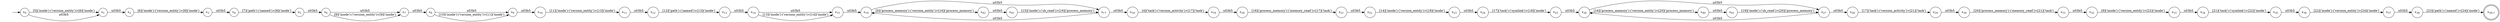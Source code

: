 digraph NFA {
    rankdir = LR;
    I [style = invis];
    I -> S0;
    S0 [label = <s<sub>0</sub>>, shape = circle];
    S1 [label = <s<sub>1</sub>>, shape = circle];
    S2 [label = <s<sub>2</sub>>, shape = circle];
    S3 [label = <s<sub>3</sub>>, shape = circle];
    S4 [label = <s<sub>4</sub>>, shape = circle];
    S5 [label = <s<sub>5</sub>>, shape = circle];
    S6 [label = <s<sub>6</sub>>, shape = circle];
    S7 [label = <s<sub>7</sub>>, shape = circle];
    S8 [label = <s<sub>8</sub>>, shape = circle];
    S9 [label = <s<sub>9</sub>>, shape = circle];
    S10 [label = <s<sub>10</sub>>, shape = circle];
    S11 [label = <s<sub>11</sub>>, shape = circle];
    S12 [label = <s<sub>12</sub>>, shape = circle];
    S13 [label = <s<sub>13</sub>>, shape = circle];
    S14 [label = <s<sub>14</sub>>, shape = circle];
    S15 [label = <s<sub>15</sub>>, shape = circle];
    S16 [label = <s<sub>16</sub>>, shape = circle];
    S17 [label = <s<sub>17</sub>>, shape = circle];
    S17 -> S16 [label = "\u03b5"];
    S18 [label = <s<sub>18</sub>>, shape = circle];
    S19 [label = <s<sub>19</sub>>, shape = circle];
    S20 [label = <s<sub>20</sub>>, shape = circle];
    S21 [label = <s<sub>21</sub>>, shape = circle];
    S22 [label = <s<sub>22</sub>>, shape = circle];
    S23 [label = <s<sub>23</sub>>, shape = circle];
    S24 [label = <s<sub>24</sub>>, shape = circle];
    S25 [label = <s<sub>25</sub>>, shape = circle];
    S26 [label = <s<sub>26</sub>>, shape = circle];
    S27 [label = <s<sub>27</sub>>, shape = circle];
    S27 -> S26 [label = "\u03b5"];
    S28 [label = <s<sub>28</sub>>, shape = circle];
    S29 [label = <s<sub>29</sub>>, shape = circle];
    S30 [label = <s<sub>30</sub>>, shape = circle];
    S31 [label = <s<sub>31</sub>>, shape = circle];
    S32 [label = <s<sub>32</sub>>, shape = circle];
    S33 [label = <s<sub>33</sub>>, shape = circle];
    S34 [label = <s<sub>34</sub>>, shape = circle];
    S35 [label = <s<sub>35</sub>>, shape = circle];
    S36 [label = <s<sub>36</sub>>, shape = circle];
    S37 [label = <s<sub>37</sub>>, shape = circle];
    S38 [label = <s<sub>38</sub>>, shape = circle];
    S39 [label = <s<sub>39,1</sub>>, shape = circle, peripheries = 2];
    S38 -> S39 [label = "[23]('path')-('named')>[24]('inode')"];
    S37 -> S38 [label = "\u03b5"];
    S36 -> S37 [label = "[22]('inode')-('version_entity')>[24]('inode')"];
    S35 -> S36 [label = "\u03b5"];
    S34 -> S35 [label = "[21]('task')-('symlink')>[22]('inode')"];
    S33 -> S34 [label = "\u03b5"];
    S32 -> S33 [label = "[9]('inode')-('version_entity')>[22]('inode')"];
    S31 -> S32 [label = "\u03b5"];
    S30 -> S31 [label = "[20]('process_memory')-('memory_read')>[21]('task')"];
    S29 -> S30 [label = "\u03b5"];
    S28 -> S29 [label = "[17]('task')-('version_activity')>[21]('task')"];
    S27 -> S28 [label = "\u03b5"];
    S26 -> S27 [label = "\u03b5"];
    S40 [label = <s<sub>40</sub>>, shape = circle];
    S41 [label = <s<sub>41</sub>>, shape = circle];
    S41 -> S27 [label = "[19]('inode')-('sh_read')>[20]('process_memory')"];
    S40 -> S41 [label = "\u03b5"];
    S26 -> S40 [label = "[16]('process_memory')-('version_entity')>[20]('process_memory')"];
    S25 -> S26 [label = "\u03b5"];
    S24 -> S25 [label = "[17]('task')-('symlink')>[18]('inode')"];
    S23 -> S24 [label = "\u03b5"];
    S22 -> S23 [label = "[14]('inode')-('version_entity')>[18]('inode')"];
    S21 -> S22 [label = "\u03b5"];
    S20 -> S21 [label = "[16]('process_memory')-('memory_read')>[17]('task')"];
    S19 -> S20 [label = "\u03b5"];
    S18 -> S19 [label = "[4]('task')-('version_activity')>[17]('task')"];
    S17 -> S18 [label = "\u03b5"];
    S16 -> S17 [label = "\u03b5"];
    S42 [label = <s<sub>42</sub>>, shape = circle];
    S43 [label = <s<sub>43</sub>>, shape = circle];
    S43 -> S17 [label = "[15]('inode')-('sh_read')>[16]('process_memory')"];
    S42 -> S43 [label = "\u03b5"];
    S16 -> S42 [label = "[0]('process_memory')-('version_entity')>[16]('process_memory')"];
    S15 -> S16 [label = "\u03b5"];
    S14 -> S15 [label = "\u03b5"];
    S14 -> S15 [label = "[13]('inode')-('version_entity')>[14]('inode')"];
    S13 -> S14 [label = "\u03b5"];
    S12 -> S13 [label = "[12]('path')-('named')>[13]('inode')"];
    S11 -> S12 [label = "\u03b5"];
    S10 -> S11 [label = "[11]('inode')-('version_entity')>[13]('inode')"];
    S9 -> S10 [label = "\u03b5"];
    S8 -> S9 [label = "\u03b5"];
    S8 -> S9 [label = "[10]('inode')-('version_entity')>[11]('inode')"];
    S7 -> S8 [label = "\u03b5"];
    S6 -> S7 [label = "\u03b5"];
    S6 -> S7 [label = "[8]('inode')-('version_entity')>[9]('inode')"];
    S5 -> S6 [label = "\u03b5"];
    S4 -> S5 [label = "[7]('path')-('named')>[8]('inode')"];
    S3 -> S4 [label = "\u03b5"];
    S2 -> S3 [label = "[6]('inode')-('version_entity')>[8]('inode')"];
    S1 -> S2 [label = "\u03b5"];
    S0 -> S1 [label = "[5]('inode')-('version_entity')>[6]('inode')"];
    S0 -> S1 [label = "\u03b5"];
}
